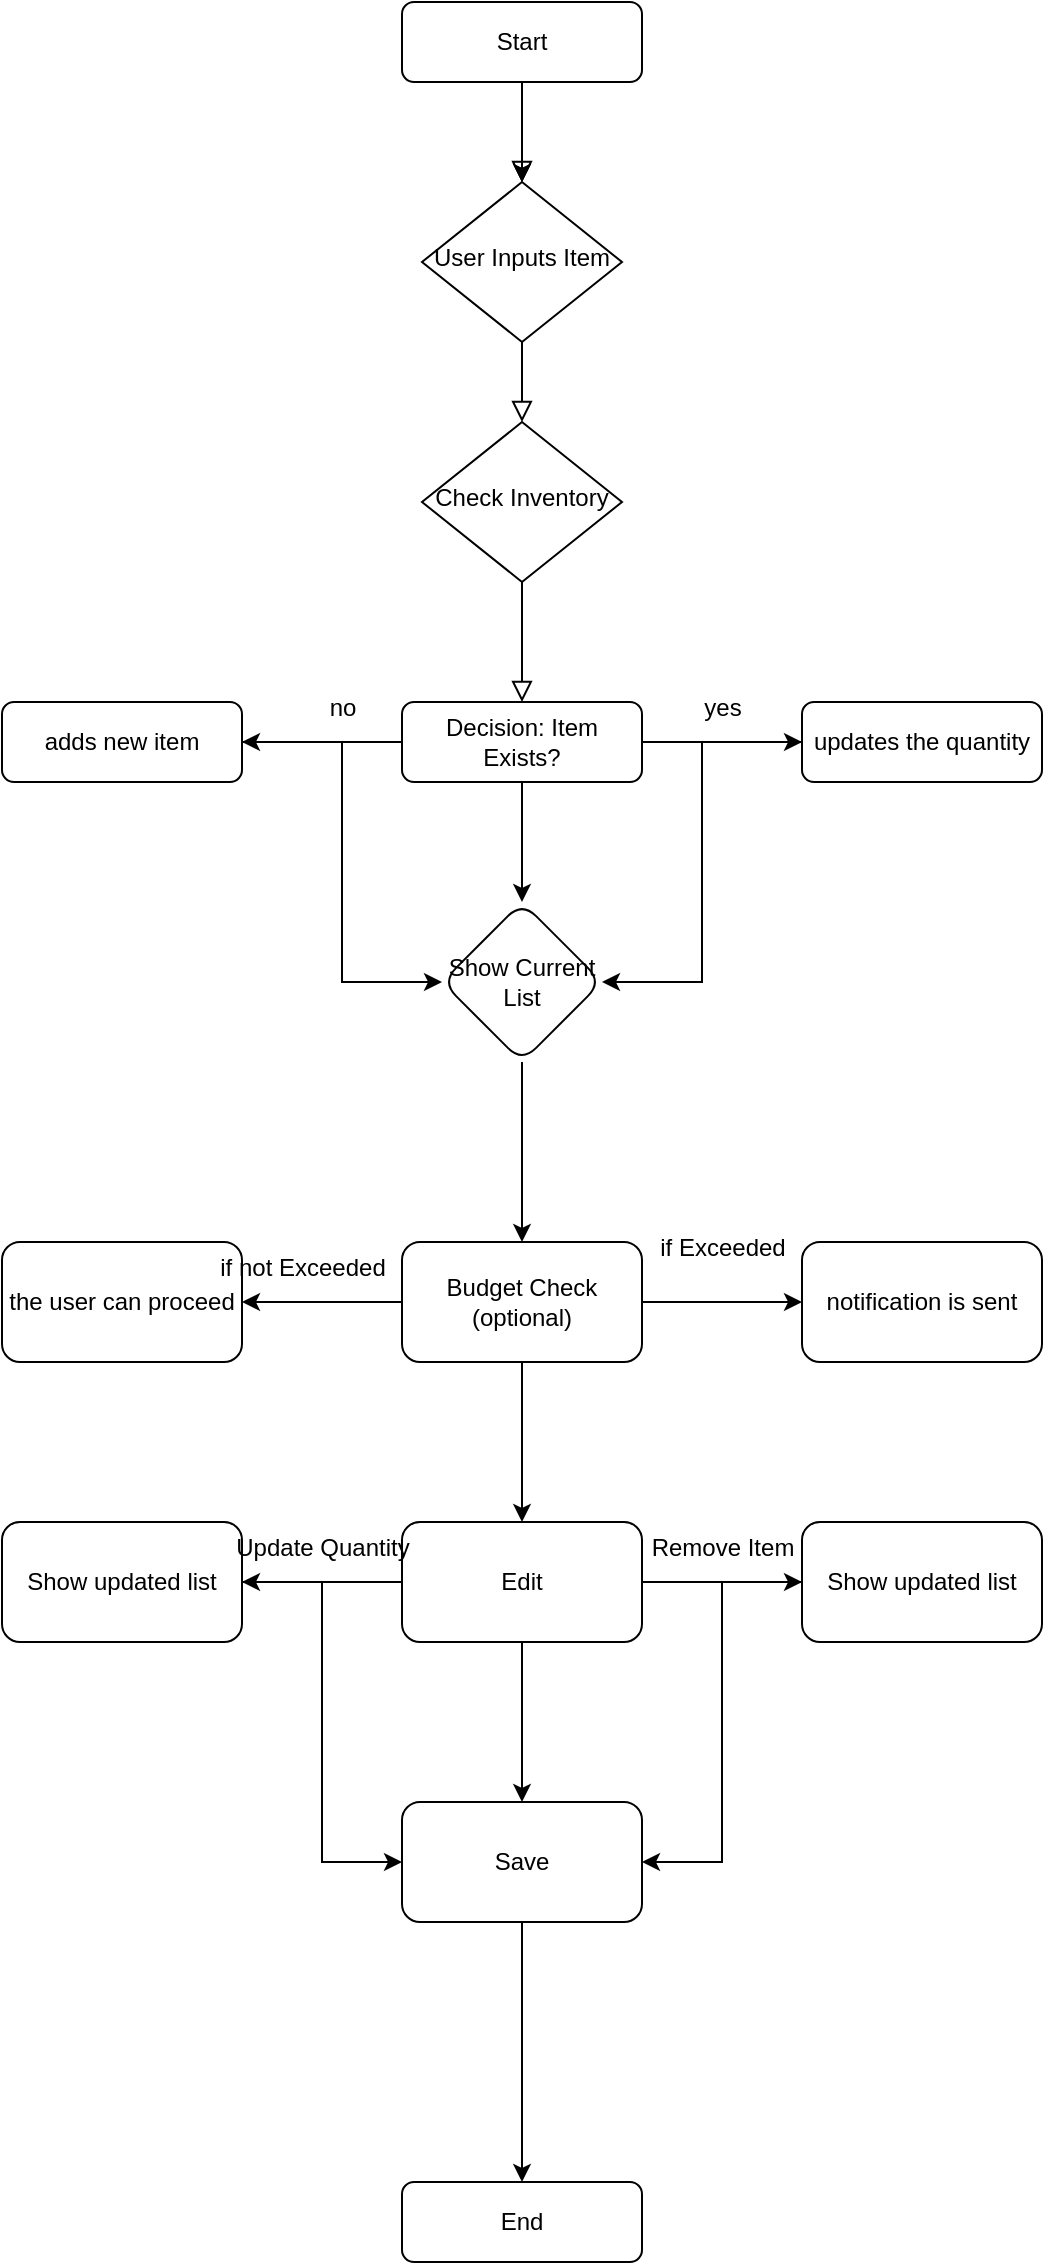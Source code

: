 <mxfile version="24.7.17">
  <diagram name="Page-1" id="VOX5E9QPYsqCNnW3BiG7">
    <mxGraphModel dx="1730" dy="444" grid="1" gridSize="10" guides="1" tooltips="1" connect="1" arrows="1" fold="1" page="1" pageScale="1" pageWidth="850" pageHeight="1100" math="0" shadow="0">
      <root>
        <mxCell id="0" />
        <mxCell id="1" parent="0" />
        <mxCell id="nP5bzqQZq9BJBUp8uaTk-1" value="" style="rounded=0;html=1;jettySize=auto;orthogonalLoop=1;fontSize=11;endArrow=block;endFill=0;endSize=8;strokeWidth=1;shadow=0;labelBackgroundColor=none;edgeStyle=orthogonalEdgeStyle;" edge="1" parent="1" source="nP5bzqQZq9BJBUp8uaTk-4" target="nP5bzqQZq9BJBUp8uaTk-6">
          <mxGeometry relative="1" as="geometry" />
        </mxCell>
        <mxCell id="nP5bzqQZq9BJBUp8uaTk-2" value="" style="edgeStyle=orthogonalEdgeStyle;rounded=0;orthogonalLoop=1;jettySize=auto;html=1;" edge="1" parent="1" source="nP5bzqQZq9BJBUp8uaTk-4" target="nP5bzqQZq9BJBUp8uaTk-6">
          <mxGeometry relative="1" as="geometry" />
        </mxCell>
        <mxCell id="nP5bzqQZq9BJBUp8uaTk-3" value="" style="edgeStyle=orthogonalEdgeStyle;rounded=0;orthogonalLoop=1;jettySize=auto;html=1;" edge="1" parent="1" source="nP5bzqQZq9BJBUp8uaTk-4" target="nP5bzqQZq9BJBUp8uaTk-6">
          <mxGeometry relative="1" as="geometry" />
        </mxCell>
        <mxCell id="nP5bzqQZq9BJBUp8uaTk-4" value="Start" style="rounded=1;whiteSpace=wrap;html=1;fontSize=12;glass=0;strokeWidth=1;shadow=0;" vertex="1" parent="1">
          <mxGeometry x="160" y="80" width="120" height="40" as="geometry" />
        </mxCell>
        <mxCell id="nP5bzqQZq9BJBUp8uaTk-5" value="" style="rounded=0;html=1;jettySize=auto;orthogonalLoop=1;fontSize=11;endArrow=block;endFill=0;endSize=8;strokeWidth=1;shadow=0;labelBackgroundColor=none;edgeStyle=orthogonalEdgeStyle;" edge="1" parent="1" source="nP5bzqQZq9BJBUp8uaTk-6" target="nP5bzqQZq9BJBUp8uaTk-8">
          <mxGeometry y="20" relative="1" as="geometry">
            <mxPoint as="offset" />
          </mxGeometry>
        </mxCell>
        <mxCell id="nP5bzqQZq9BJBUp8uaTk-6" value="User Inputs Item" style="rhombus;whiteSpace=wrap;html=1;shadow=0;fontFamily=Helvetica;fontSize=12;align=center;strokeWidth=1;spacing=6;spacingTop=-4;" vertex="1" parent="1">
          <mxGeometry x="170" y="170" width="100" height="80" as="geometry" />
        </mxCell>
        <mxCell id="nP5bzqQZq9BJBUp8uaTk-7" value="" style="rounded=0;html=1;jettySize=auto;orthogonalLoop=1;fontSize=11;endArrow=block;endFill=0;endSize=8;strokeWidth=1;shadow=0;labelBackgroundColor=none;edgeStyle=orthogonalEdgeStyle;" edge="1" parent="1" source="nP5bzqQZq9BJBUp8uaTk-8" target="nP5bzqQZq9BJBUp8uaTk-12">
          <mxGeometry x="0.333" y="20" relative="1" as="geometry">
            <mxPoint as="offset" />
          </mxGeometry>
        </mxCell>
        <mxCell id="nP5bzqQZq9BJBUp8uaTk-8" value="Check Inventory" style="rhombus;whiteSpace=wrap;html=1;shadow=0;fontFamily=Helvetica;fontSize=12;align=center;strokeWidth=1;spacing=6;spacingTop=-4;" vertex="1" parent="1">
          <mxGeometry x="170" y="290" width="100" height="80" as="geometry" />
        </mxCell>
        <mxCell id="nP5bzqQZq9BJBUp8uaTk-9" value="" style="edgeStyle=orthogonalEdgeStyle;rounded=0;orthogonalLoop=1;jettySize=auto;html=1;" edge="1" parent="1" source="nP5bzqQZq9BJBUp8uaTk-12" target="nP5bzqQZq9BJBUp8uaTk-14">
          <mxGeometry relative="1" as="geometry" />
        </mxCell>
        <mxCell id="nP5bzqQZq9BJBUp8uaTk-10" value="" style="edgeStyle=orthogonalEdgeStyle;rounded=0;orthogonalLoop=1;jettySize=auto;html=1;" edge="1" parent="1" source="nP5bzqQZq9BJBUp8uaTk-12" target="nP5bzqQZq9BJBUp8uaTk-17">
          <mxGeometry relative="1" as="geometry" />
        </mxCell>
        <mxCell id="nP5bzqQZq9BJBUp8uaTk-11" value="" style="edgeStyle=orthogonalEdgeStyle;rounded=0;orthogonalLoop=1;jettySize=auto;html=1;" edge="1" parent="1" source="nP5bzqQZq9BJBUp8uaTk-12" target="nP5bzqQZq9BJBUp8uaTk-20">
          <mxGeometry relative="1" as="geometry" />
        </mxCell>
        <mxCell id="nP5bzqQZq9BJBUp8uaTk-12" value="Decision: Item Exists?" style="rounded=1;whiteSpace=wrap;html=1;fontSize=12;glass=0;strokeWidth=1;shadow=0;" vertex="1" parent="1">
          <mxGeometry x="160" y="430" width="120" height="40" as="geometry" />
        </mxCell>
        <mxCell id="nP5bzqQZq9BJBUp8uaTk-13" style="edgeStyle=orthogonalEdgeStyle;rounded=0;orthogonalLoop=1;jettySize=auto;html=1;entryX=1;entryY=0.5;entryDx=0;entryDy=0;" edge="1" parent="1" source="nP5bzqQZq9BJBUp8uaTk-14" target="nP5bzqQZq9BJBUp8uaTk-20">
          <mxGeometry relative="1" as="geometry" />
        </mxCell>
        <mxCell id="nP5bzqQZq9BJBUp8uaTk-14" value="updates the quantity" style="rounded=1;whiteSpace=wrap;html=1;fontSize=12;glass=0;strokeWidth=1;shadow=0;" vertex="1" parent="1">
          <mxGeometry x="360" y="430" width="120" height="40" as="geometry" />
        </mxCell>
        <mxCell id="nP5bzqQZq9BJBUp8uaTk-15" value="yes" style="text;html=1;align=center;verticalAlign=middle;resizable=0;points=[];autosize=1;strokeColor=none;fillColor=none;" vertex="1" parent="1">
          <mxGeometry x="300" y="418" width="40" height="30" as="geometry" />
        </mxCell>
        <mxCell id="nP5bzqQZq9BJBUp8uaTk-16" style="edgeStyle=orthogonalEdgeStyle;rounded=0;orthogonalLoop=1;jettySize=auto;html=1;entryX=0;entryY=0.5;entryDx=0;entryDy=0;" edge="1" parent="1" source="nP5bzqQZq9BJBUp8uaTk-17" target="nP5bzqQZq9BJBUp8uaTk-20">
          <mxGeometry relative="1" as="geometry" />
        </mxCell>
        <mxCell id="nP5bzqQZq9BJBUp8uaTk-17" value="adds new item" style="rounded=1;whiteSpace=wrap;html=1;fontSize=12;glass=0;strokeWidth=1;shadow=0;" vertex="1" parent="1">
          <mxGeometry x="-40" y="430" width="120" height="40" as="geometry" />
        </mxCell>
        <mxCell id="nP5bzqQZq9BJBUp8uaTk-18" value="no" style="text;html=1;align=center;verticalAlign=middle;resizable=0;points=[];autosize=1;strokeColor=none;fillColor=none;" vertex="1" parent="1">
          <mxGeometry x="110" y="418" width="40" height="30" as="geometry" />
        </mxCell>
        <mxCell id="nP5bzqQZq9BJBUp8uaTk-19" value="" style="edgeStyle=orthogonalEdgeStyle;rounded=0;orthogonalLoop=1;jettySize=auto;html=1;" edge="1" parent="1" source="nP5bzqQZq9BJBUp8uaTk-20" target="nP5bzqQZq9BJBUp8uaTk-24">
          <mxGeometry relative="1" as="geometry" />
        </mxCell>
        <mxCell id="nP5bzqQZq9BJBUp8uaTk-20" value="Show Current List" style="rhombus;whiteSpace=wrap;html=1;rounded=1;glass=0;strokeWidth=1;shadow=0;" vertex="1" parent="1">
          <mxGeometry x="180" y="530" width="80" height="80" as="geometry" />
        </mxCell>
        <mxCell id="nP5bzqQZq9BJBUp8uaTk-21" value="" style="edgeStyle=orthogonalEdgeStyle;rounded=0;orthogonalLoop=1;jettySize=auto;html=1;" edge="1" parent="1" source="nP5bzqQZq9BJBUp8uaTk-24" target="nP5bzqQZq9BJBUp8uaTk-25">
          <mxGeometry relative="1" as="geometry" />
        </mxCell>
        <mxCell id="nP5bzqQZq9BJBUp8uaTk-22" value="" style="edgeStyle=orthogonalEdgeStyle;rounded=0;orthogonalLoop=1;jettySize=auto;html=1;" edge="1" parent="1" source="nP5bzqQZq9BJBUp8uaTk-24" target="nP5bzqQZq9BJBUp8uaTk-27">
          <mxGeometry relative="1" as="geometry" />
        </mxCell>
        <mxCell id="nP5bzqQZq9BJBUp8uaTk-23" value="" style="edgeStyle=orthogonalEdgeStyle;rounded=0;orthogonalLoop=1;jettySize=auto;html=1;" edge="1" parent="1" source="nP5bzqQZq9BJBUp8uaTk-24" target="nP5bzqQZq9BJBUp8uaTk-32">
          <mxGeometry relative="1" as="geometry" />
        </mxCell>
        <mxCell id="nP5bzqQZq9BJBUp8uaTk-24" value="Budget Check (optional)" style="whiteSpace=wrap;html=1;rounded=1;glass=0;strokeWidth=1;shadow=0;" vertex="1" parent="1">
          <mxGeometry x="160" y="700" width="120" height="60" as="geometry" />
        </mxCell>
        <mxCell id="nP5bzqQZq9BJBUp8uaTk-25" value="notification is sent" style="whiteSpace=wrap;html=1;rounded=1;glass=0;strokeWidth=1;shadow=0;" vertex="1" parent="1">
          <mxGeometry x="360" y="700" width="120" height="60" as="geometry" />
        </mxCell>
        <mxCell id="nP5bzqQZq9BJBUp8uaTk-26" value="if Exceeded" style="text;html=1;align=center;verticalAlign=middle;resizable=0;points=[];autosize=1;strokeColor=none;fillColor=none;" vertex="1" parent="1">
          <mxGeometry x="275" y="688" width="90" height="30" as="geometry" />
        </mxCell>
        <mxCell id="nP5bzqQZq9BJBUp8uaTk-27" value="the user can proceed" style="whiteSpace=wrap;html=1;rounded=1;glass=0;strokeWidth=1;shadow=0;" vertex="1" parent="1">
          <mxGeometry x="-40" y="700" width="120" height="60" as="geometry" />
        </mxCell>
        <mxCell id="nP5bzqQZq9BJBUp8uaTk-28" value="if not Exceeded" style="text;html=1;align=center;verticalAlign=middle;resizable=0;points=[];autosize=1;strokeColor=none;fillColor=none;" vertex="1" parent="1">
          <mxGeometry x="55" y="698" width="110" height="30" as="geometry" />
        </mxCell>
        <mxCell id="nP5bzqQZq9BJBUp8uaTk-29" value="" style="edgeStyle=orthogonalEdgeStyle;rounded=0;orthogonalLoop=1;jettySize=auto;html=1;" edge="1" parent="1" source="nP5bzqQZq9BJBUp8uaTk-32" target="nP5bzqQZq9BJBUp8uaTk-34">
          <mxGeometry relative="1" as="geometry" />
        </mxCell>
        <mxCell id="nP5bzqQZq9BJBUp8uaTk-30" value="" style="edgeStyle=orthogonalEdgeStyle;rounded=0;orthogonalLoop=1;jettySize=auto;html=1;" edge="1" parent="1" source="nP5bzqQZq9BJBUp8uaTk-32" target="nP5bzqQZq9BJBUp8uaTk-37">
          <mxGeometry relative="1" as="geometry" />
        </mxCell>
        <mxCell id="nP5bzqQZq9BJBUp8uaTk-31" value="" style="edgeStyle=orthogonalEdgeStyle;rounded=0;orthogonalLoop=1;jettySize=auto;html=1;" edge="1" parent="1" source="nP5bzqQZq9BJBUp8uaTk-32" target="nP5bzqQZq9BJBUp8uaTk-39">
          <mxGeometry relative="1" as="geometry" />
        </mxCell>
        <mxCell id="nP5bzqQZq9BJBUp8uaTk-32" value="Edit" style="whiteSpace=wrap;html=1;rounded=1;glass=0;strokeWidth=1;shadow=0;" vertex="1" parent="1">
          <mxGeometry x="160" y="840" width="120" height="60" as="geometry" />
        </mxCell>
        <mxCell id="nP5bzqQZq9BJBUp8uaTk-33" value="" style="edgeStyle=orthogonalEdgeStyle;rounded=0;orthogonalLoop=1;jettySize=auto;html=1;entryX=0.5;entryY=0;entryDx=0;entryDy=0;" edge="1" parent="1" source="nP5bzqQZq9BJBUp8uaTk-34" target="nP5bzqQZq9BJBUp8uaTk-42">
          <mxGeometry relative="1" as="geometry">
            <mxPoint x="220" y="1150" as="targetPoint" />
          </mxGeometry>
        </mxCell>
        <mxCell id="nP5bzqQZq9BJBUp8uaTk-34" value="Save" style="whiteSpace=wrap;html=1;rounded=1;glass=0;strokeWidth=1;shadow=0;" vertex="1" parent="1">
          <mxGeometry x="160" y="980" width="120" height="60" as="geometry" />
        </mxCell>
        <mxCell id="nP5bzqQZq9BJBUp8uaTk-36" style="edgeStyle=orthogonalEdgeStyle;rounded=0;orthogonalLoop=1;jettySize=auto;html=1;entryX=1;entryY=0.5;entryDx=0;entryDy=0;" edge="1" parent="1" source="nP5bzqQZq9BJBUp8uaTk-37" target="nP5bzqQZq9BJBUp8uaTk-34">
          <mxGeometry relative="1" as="geometry" />
        </mxCell>
        <mxCell id="nP5bzqQZq9BJBUp8uaTk-37" value="Show updated list" style="whiteSpace=wrap;html=1;rounded=1;glass=0;strokeWidth=1;shadow=0;" vertex="1" parent="1">
          <mxGeometry x="360" y="840" width="120" height="60" as="geometry" />
        </mxCell>
        <mxCell id="nP5bzqQZq9BJBUp8uaTk-38" style="edgeStyle=orthogonalEdgeStyle;rounded=0;orthogonalLoop=1;jettySize=auto;html=1;entryX=0;entryY=0.5;entryDx=0;entryDy=0;" edge="1" parent="1" source="nP5bzqQZq9BJBUp8uaTk-39" target="nP5bzqQZq9BJBUp8uaTk-34">
          <mxGeometry relative="1" as="geometry" />
        </mxCell>
        <mxCell id="nP5bzqQZq9BJBUp8uaTk-39" value="Show updated list" style="whiteSpace=wrap;html=1;rounded=1;glass=0;strokeWidth=1;shadow=0;" vertex="1" parent="1">
          <mxGeometry x="-40" y="840" width="120" height="60" as="geometry" />
        </mxCell>
        <mxCell id="nP5bzqQZq9BJBUp8uaTk-40" value="Remove Item" style="text;html=1;align=center;verticalAlign=middle;resizable=0;points=[];autosize=1;strokeColor=none;fillColor=none;" vertex="1" parent="1">
          <mxGeometry x="275" y="838" width="90" height="30" as="geometry" />
        </mxCell>
        <mxCell id="nP5bzqQZq9BJBUp8uaTk-41" value="Update Quantity" style="text;html=1;align=center;verticalAlign=middle;resizable=0;points=[];autosize=1;strokeColor=none;fillColor=none;" vertex="1" parent="1">
          <mxGeometry x="65" y="838" width="110" height="30" as="geometry" />
        </mxCell>
        <mxCell id="nP5bzqQZq9BJBUp8uaTk-42" value="End" style="rounded=1;whiteSpace=wrap;html=1;fontSize=12;glass=0;strokeWidth=1;shadow=0;" vertex="1" parent="1">
          <mxGeometry x="160" y="1170" width="120" height="40" as="geometry" />
        </mxCell>
      </root>
    </mxGraphModel>
  </diagram>
</mxfile>
